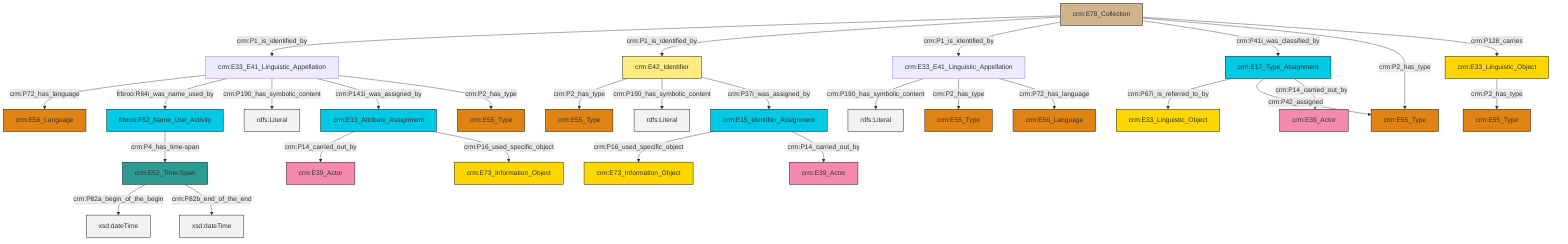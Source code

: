 graph TD
classDef Literal fill:#f2f2f2,stroke:#000000;
classDef CRM_Entity fill:#FFFFFF,stroke:#000000;
classDef Temporal_Entity fill:#00C9E6, stroke:#000000;
classDef Type fill:#E18312, stroke:#000000;
classDef Time-Span fill:#2C9C91, stroke:#000000;
classDef Appellation fill:#FFEB7F, stroke:#000000;
classDef Place fill:#008836, stroke:#000000;
classDef Persistent_Item fill:#B266B2, stroke:#000000;
classDef Conceptual_Object fill:#FFD700, stroke:#000000;
classDef Physical_Thing fill:#D2B48C, stroke:#000000;
classDef Actor fill:#f58aad, stroke:#000000;
classDef PC_Classes fill:#4ce600, stroke:#000000;
classDef Multi fill:#cccccc,stroke:#000000;

0["crm:E33_Linguistic_Object"]:::Conceptual_Object -->|crm:P2_has_type| 1["crm:E55_Type"]:::Type
2["crm:E42_Identifier"]:::Appellation -->|crm:P2_has_type| 3["crm:E55_Type"]:::Type
4["crm:E52_Time-Span"]:::Time-Span -->|crm:P82a_begin_of_the_begin| 5[xsd:dateTime]:::Literal
4["crm:E52_Time-Span"]:::Time-Span -->|crm:P82b_end_of_the_end| 7[xsd:dateTime]:::Literal
10["crm:E15_Identifier_Assignment"]:::Temporal_Entity -->|crm:P16_used_specific_object| 11["crm:E73_Information_Object"]:::Conceptual_Object
10["crm:E15_Identifier_Assignment"]:::Temporal_Entity -->|crm:P14_carried_out_by| 12["crm:E39_Actor"]:::Actor
16["crm:E33_E41_Linguistic_Appellation"]:::Default -->|crm:P72_has_language| 17["crm:E56_Language"]:::Type
8["crm:E78_Collection"]:::Physical_Thing -->|crm:P1_is_identified_by| 16["crm:E33_E41_Linguistic_Appellation"]:::Default
21["crm:E33_E41_Linguistic_Appellation"]:::Default -->|crm:P190_has_symbolic_content| 22[rdfs:Literal]:::Literal
16["crm:E33_E41_Linguistic_Appellation"]:::Default -->|frbroo:R64i_was_name_used_by| 25["frbroo:F52_Name_Use_Activity"]:::Temporal_Entity
8["crm:E78_Collection"]:::Physical_Thing -->|crm:P1_is_identified_by| 2["crm:E42_Identifier"]:::Appellation
2["crm:E42_Identifier"]:::Appellation -->|crm:P190_has_symbolic_content| 27[rdfs:Literal]:::Literal
2["crm:E42_Identifier"]:::Appellation -->|crm:P37i_was_assigned_by| 10["crm:E15_Identifier_Assignment"]:::Temporal_Entity
8["crm:E78_Collection"]:::Physical_Thing -->|crm:P1_is_identified_by| 21["crm:E33_E41_Linguistic_Appellation"]:::Default
37["crm:E13_Attribute_Assignment"]:::Temporal_Entity -->|crm:P14_carried_out_by| 43["crm:E39_Actor"]:::Actor
16["crm:E33_E41_Linguistic_Appellation"]:::Default -->|crm:P190_has_symbolic_content| 45[rdfs:Literal]:::Literal
8["crm:E78_Collection"]:::Physical_Thing -->|crm:P41i_was_classified_by| 46["crm:E17_Type_Assignment"]:::Temporal_Entity
16["crm:E33_E41_Linguistic_Appellation"]:::Default -->|crm:P141i_was_assigned_by| 37["crm:E13_Attribute_Assignment"]:::Temporal_Entity
8["crm:E78_Collection"]:::Physical_Thing -->|crm:P2_has_type| 41["crm:E55_Type"]:::Type
21["crm:E33_E41_Linguistic_Appellation"]:::Default -->|crm:P2_has_type| 18["crm:E55_Type"]:::Type
16["crm:E33_E41_Linguistic_Appellation"]:::Default -->|crm:P2_has_type| 30["crm:E55_Type"]:::Type
21["crm:E33_E41_Linguistic_Appellation"]:::Default -->|crm:P72_has_language| 23["crm:E56_Language"]:::Type
46["crm:E17_Type_Assignment"]:::Temporal_Entity -->|crm:P67i_is_referred_to_by| 35["crm:E33_Linguistic_Object"]:::Conceptual_Object
8["crm:E78_Collection"]:::Physical_Thing -->|crm:P128_carries| 0["crm:E33_Linguistic_Object"]:::Conceptual_Object
46["crm:E17_Type_Assignment"]:::Temporal_Entity -->|crm:P42_assigned| 41["crm:E55_Type"]:::Type
37["crm:E13_Attribute_Assignment"]:::Temporal_Entity -->|crm:P16_used_specific_object| 13["crm:E73_Information_Object"]:::Conceptual_Object
25["frbroo:F52_Name_Use_Activity"]:::Temporal_Entity -->|crm:P4_has_time-span| 4["crm:E52_Time-Span"]:::Time-Span
46["crm:E17_Type_Assignment"]:::Temporal_Entity -->|crm:P14_carried_out_by| 33["crm:E39_Actor"]:::Actor